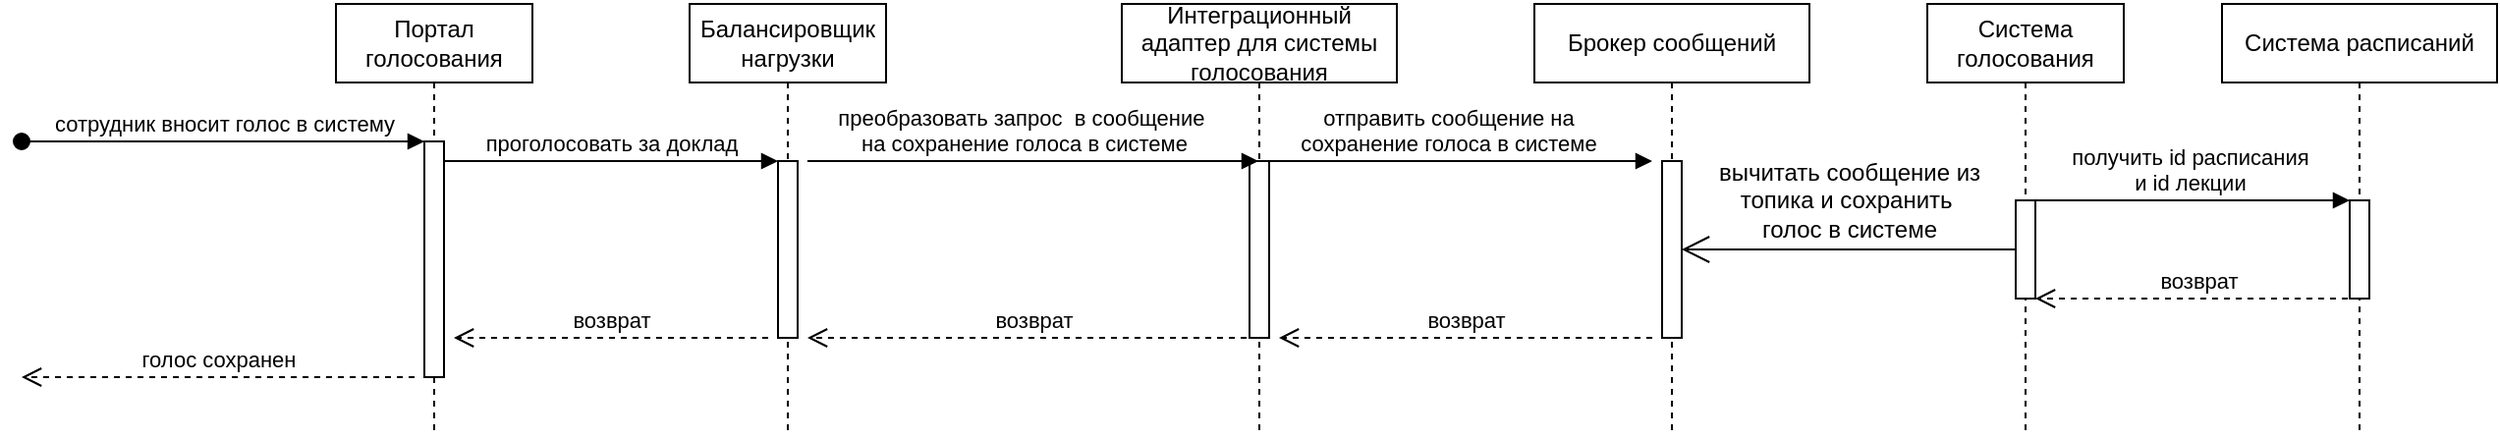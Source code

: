 <mxfile version="24.4.13" type="device">
  <diagram name="Page-1" id="2YBvvXClWsGukQMizWep">
    <mxGraphModel dx="1888" dy="992" grid="1" gridSize="10" guides="1" tooltips="1" connect="1" arrows="1" fold="1" page="1" pageScale="1" pageWidth="850" pageHeight="1100" math="0" shadow="0">
      <root>
        <mxCell id="0" />
        <mxCell id="1" parent="0" />
        <mxCell id="aM9ryv3xv72pqoxQDRHE-1" value="Портал голосования" style="shape=umlLifeline;perimeter=lifelinePerimeter;whiteSpace=wrap;html=1;container=0;dropTarget=0;collapsible=0;recursiveResize=0;outlineConnect=0;portConstraint=eastwest;newEdgeStyle={&quot;edgeStyle&quot;:&quot;elbowEdgeStyle&quot;,&quot;elbow&quot;:&quot;vertical&quot;,&quot;curved&quot;:0,&quot;rounded&quot;:0};" parent="1" vertex="1">
          <mxGeometry x="180" y="60" width="100" height="220" as="geometry" />
        </mxCell>
        <mxCell id="aM9ryv3xv72pqoxQDRHE-2" value="" style="html=1;points=[];perimeter=orthogonalPerimeter;outlineConnect=0;targetShapes=umlLifeline;portConstraint=eastwest;newEdgeStyle={&quot;edgeStyle&quot;:&quot;elbowEdgeStyle&quot;,&quot;elbow&quot;:&quot;vertical&quot;,&quot;curved&quot;:0,&quot;rounded&quot;:0};" parent="aM9ryv3xv72pqoxQDRHE-1" vertex="1">
          <mxGeometry x="45" y="70" width="10" height="120" as="geometry" />
        </mxCell>
        <mxCell id="aM9ryv3xv72pqoxQDRHE-3" value="сотрудник вносит голос в систему" style="html=1;verticalAlign=bottom;startArrow=oval;endArrow=block;startSize=8;edgeStyle=elbowEdgeStyle;elbow=vertical;curved=0;rounded=0;" parent="aM9ryv3xv72pqoxQDRHE-1" target="aM9ryv3xv72pqoxQDRHE-2" edge="1">
          <mxGeometry relative="1" as="geometry">
            <mxPoint x="-160" y="70" as="sourcePoint" />
          </mxGeometry>
        </mxCell>
        <mxCell id="aM9ryv3xv72pqoxQDRHE-5" value="Балансировщик нагрузки" style="shape=umlLifeline;perimeter=lifelinePerimeter;whiteSpace=wrap;html=1;container=0;dropTarget=0;collapsible=0;recursiveResize=0;outlineConnect=0;portConstraint=eastwest;newEdgeStyle={&quot;edgeStyle&quot;:&quot;elbowEdgeStyle&quot;,&quot;elbow&quot;:&quot;vertical&quot;,&quot;curved&quot;:0,&quot;rounded&quot;:0};" parent="1" vertex="1">
          <mxGeometry x="360" y="60" width="100" height="220" as="geometry" />
        </mxCell>
        <mxCell id="aM9ryv3xv72pqoxQDRHE-6" value="" style="html=1;points=[];perimeter=orthogonalPerimeter;outlineConnect=0;targetShapes=umlLifeline;portConstraint=eastwest;newEdgeStyle={&quot;edgeStyle&quot;:&quot;elbowEdgeStyle&quot;,&quot;elbow&quot;:&quot;vertical&quot;,&quot;curved&quot;:0,&quot;rounded&quot;:0};" parent="aM9ryv3xv72pqoxQDRHE-5" vertex="1">
          <mxGeometry x="45" y="80" width="10" height="90" as="geometry" />
        </mxCell>
        <mxCell id="aM9ryv3xv72pqoxQDRHE-7" value="проголосовать за доклад" style="html=1;verticalAlign=bottom;endArrow=block;edgeStyle=elbowEdgeStyle;elbow=vertical;curved=0;rounded=0;" parent="1" source="aM9ryv3xv72pqoxQDRHE-2" target="aM9ryv3xv72pqoxQDRHE-6" edge="1">
          <mxGeometry relative="1" as="geometry">
            <mxPoint x="335" y="150" as="sourcePoint" />
            <Array as="points">
              <mxPoint x="320" y="140" />
            </Array>
            <mxPoint as="offset" />
          </mxGeometry>
        </mxCell>
        <mxCell id="7Mkb-ycYceXI8_gYsjPh-1" value="Система голосования" style="shape=umlLifeline;perimeter=lifelinePerimeter;whiteSpace=wrap;html=1;container=0;dropTarget=0;collapsible=0;recursiveResize=0;outlineConnect=0;portConstraint=eastwest;newEdgeStyle={&quot;edgeStyle&quot;:&quot;elbowEdgeStyle&quot;,&quot;elbow&quot;:&quot;vertical&quot;,&quot;curved&quot;:0,&quot;rounded&quot;:0};" parent="1" vertex="1">
          <mxGeometry x="990" y="60" width="100" height="220" as="geometry" />
        </mxCell>
        <mxCell id="7Mkb-ycYceXI8_gYsjPh-2" value="" style="html=1;points=[];perimeter=orthogonalPerimeter;outlineConnect=0;targetShapes=umlLifeline;portConstraint=eastwest;newEdgeStyle={&quot;edgeStyle&quot;:&quot;elbowEdgeStyle&quot;,&quot;elbow&quot;:&quot;vertical&quot;,&quot;curved&quot;:0,&quot;rounded&quot;:0};" parent="7Mkb-ycYceXI8_gYsjPh-1" vertex="1">
          <mxGeometry x="45" y="100" width="10" height="50" as="geometry" />
        </mxCell>
        <mxCell id="7Mkb-ycYceXI8_gYsjPh-6" value="возврат" style="html=1;verticalAlign=bottom;endArrow=open;dashed=1;endSize=8;edgeStyle=elbowEdgeStyle;elbow=horizontal;curved=0;rounded=0;" parent="1" edge="1">
          <mxGeometry relative="1" as="geometry">
            <mxPoint x="240" y="230" as="targetPoint" />
            <Array as="points">
              <mxPoint x="325" y="230" />
            </Array>
            <mxPoint x="400" y="230" as="sourcePoint" />
          </mxGeometry>
        </mxCell>
        <mxCell id="7Mkb-ycYceXI8_gYsjPh-7" value="голос сохранен" style="html=1;verticalAlign=bottom;endArrow=open;dashed=1;endSize=8;edgeStyle=elbowEdgeStyle;elbow=horizontal;curved=0;rounded=0;" parent="1" edge="1">
          <mxGeometry relative="1" as="geometry">
            <mxPoint x="20" y="250" as="targetPoint" />
            <Array as="points">
              <mxPoint x="145" y="250" />
            </Array>
            <mxPoint x="220" y="250" as="sourcePoint" />
          </mxGeometry>
        </mxCell>
        <mxCell id="YkICSMTf9dNbr_VCWfyr-2" value="Система расписаний" style="shape=umlLifeline;perimeter=lifelinePerimeter;whiteSpace=wrap;html=1;container=0;dropTarget=0;collapsible=0;recursiveResize=0;outlineConnect=0;portConstraint=eastwest;newEdgeStyle={&quot;edgeStyle&quot;:&quot;elbowEdgeStyle&quot;,&quot;elbow&quot;:&quot;vertical&quot;,&quot;curved&quot;:0,&quot;rounded&quot;:0};" parent="1" vertex="1">
          <mxGeometry x="1140" y="60" width="140" height="220" as="geometry" />
        </mxCell>
        <mxCell id="YkICSMTf9dNbr_VCWfyr-3" value="" style="html=1;points=[];perimeter=orthogonalPerimeter;outlineConnect=0;targetShapes=umlLifeline;portConstraint=eastwest;newEdgeStyle={&quot;edgeStyle&quot;:&quot;elbowEdgeStyle&quot;,&quot;elbow&quot;:&quot;vertical&quot;,&quot;curved&quot;:0,&quot;rounded&quot;:0};" parent="YkICSMTf9dNbr_VCWfyr-2" vertex="1">
          <mxGeometry x="65" y="100" width="10" height="50" as="geometry" />
        </mxCell>
        <mxCell id="YkICSMTf9dNbr_VCWfyr-4" value="получить id расписания&amp;nbsp;&lt;div&gt;и id лекции&amp;nbsp;&lt;/div&gt;" style="html=1;verticalAlign=bottom;endArrow=block;edgeStyle=elbowEdgeStyle;elbow=vertical;curved=0;rounded=0;" parent="1" edge="1" target="YkICSMTf9dNbr_VCWfyr-3" source="7Mkb-ycYceXI8_gYsjPh-2">
          <mxGeometry relative="1" as="geometry">
            <mxPoint x="1050" y="160" as="sourcePoint" />
            <Array as="points">
              <mxPoint x="1130" y="160" />
            </Array>
            <mxPoint x="1200" y="160" as="targetPoint" />
            <mxPoint as="offset" />
          </mxGeometry>
        </mxCell>
        <mxCell id="YkICSMTf9dNbr_VCWfyr-5" value="возврат" style="html=1;verticalAlign=bottom;endArrow=open;dashed=1;endSize=8;edgeStyle=elbowEdgeStyle;elbow=horizontal;curved=0;rounded=0;" parent="1" edge="1" target="7Mkb-ycYceXI8_gYsjPh-2">
          <mxGeometry relative="1" as="geometry">
            <mxPoint x="1050" y="210" as="targetPoint" />
            <Array as="points">
              <mxPoint x="1135" y="210" />
            </Array>
            <mxPoint x="1210" y="210" as="sourcePoint" />
          </mxGeometry>
        </mxCell>
        <mxCell id="WoW-aZX8lp26PRAhiJXP-1" value="Интеграционный адаптер для системы голосования" style="shape=umlLifeline;perimeter=lifelinePerimeter;whiteSpace=wrap;html=1;container=0;dropTarget=0;collapsible=0;recursiveResize=0;outlineConnect=0;portConstraint=eastwest;newEdgeStyle={&quot;edgeStyle&quot;:&quot;elbowEdgeStyle&quot;,&quot;elbow&quot;:&quot;vertical&quot;,&quot;curved&quot;:0,&quot;rounded&quot;:0};" vertex="1" parent="1">
          <mxGeometry x="580" y="60" width="140" height="220" as="geometry" />
        </mxCell>
        <mxCell id="WoW-aZX8lp26PRAhiJXP-2" value="" style="html=1;points=[];perimeter=orthogonalPerimeter;outlineConnect=0;targetShapes=umlLifeline;portConstraint=eastwest;newEdgeStyle={&quot;edgeStyle&quot;:&quot;elbowEdgeStyle&quot;,&quot;elbow&quot;:&quot;vertical&quot;,&quot;curved&quot;:0,&quot;rounded&quot;:0};" vertex="1" parent="WoW-aZX8lp26PRAhiJXP-1">
          <mxGeometry x="65" y="80" width="10" height="90" as="geometry" />
        </mxCell>
        <mxCell id="WoW-aZX8lp26PRAhiJXP-3" value="преобразовать запрос&amp;nbsp; в сообщение&amp;nbsp;&lt;div&gt;на сохранение голоса в системе&lt;/div&gt;" style="html=1;verticalAlign=bottom;endArrow=block;edgeStyle=elbowEdgeStyle;elbow=vertical;curved=0;rounded=0;" edge="1" parent="1" target="WoW-aZX8lp26PRAhiJXP-1">
          <mxGeometry x="-0.041" relative="1" as="geometry">
            <mxPoint x="420" y="140" as="sourcePoint" />
            <Array as="points">
              <mxPoint x="505" y="140" />
            </Array>
            <mxPoint as="offset" />
            <mxPoint x="610" y="140" as="targetPoint" />
          </mxGeometry>
        </mxCell>
        <mxCell id="WoW-aZX8lp26PRAhiJXP-4" value="возврат" style="html=1;verticalAlign=bottom;endArrow=open;dashed=1;endSize=8;edgeStyle=elbowEdgeStyle;elbow=horizontal;curved=0;rounded=0;" edge="1" parent="1" source="WoW-aZX8lp26PRAhiJXP-1">
          <mxGeometry relative="1" as="geometry">
            <mxPoint x="420" y="230" as="targetPoint" />
            <Array as="points">
              <mxPoint x="505" y="230" />
            </Array>
            <mxPoint x="580" y="230" as="sourcePoint" />
          </mxGeometry>
        </mxCell>
        <mxCell id="WoW-aZX8lp26PRAhiJXP-5" value="Брокер сообщений" style="shape=umlLifeline;perimeter=lifelinePerimeter;whiteSpace=wrap;html=1;container=0;dropTarget=0;collapsible=0;recursiveResize=0;outlineConnect=0;portConstraint=eastwest;newEdgeStyle={&quot;edgeStyle&quot;:&quot;elbowEdgeStyle&quot;,&quot;elbow&quot;:&quot;vertical&quot;,&quot;curved&quot;:0,&quot;rounded&quot;:0};" vertex="1" parent="1">
          <mxGeometry x="790" y="60" width="140" height="220" as="geometry" />
        </mxCell>
        <mxCell id="WoW-aZX8lp26PRAhiJXP-6" value="" style="html=1;points=[];perimeter=orthogonalPerimeter;outlineConnect=0;targetShapes=umlLifeline;portConstraint=eastwest;newEdgeStyle={&quot;edgeStyle&quot;:&quot;elbowEdgeStyle&quot;,&quot;elbow&quot;:&quot;vertical&quot;,&quot;curved&quot;:0,&quot;rounded&quot;:0};" vertex="1" parent="WoW-aZX8lp26PRAhiJXP-5">
          <mxGeometry x="65" y="80" width="10" height="90" as="geometry" />
        </mxCell>
        <mxCell id="WoW-aZX8lp26PRAhiJXP-7" value="отправить сообщение на&lt;div&gt;сохранение голоса в системе&lt;/div&gt;" style="html=1;verticalAlign=bottom;endArrow=block;edgeStyle=elbowEdgeStyle;elbow=vertical;curved=0;rounded=0;" edge="1" parent="1">
          <mxGeometry x="-0.041" relative="1" as="geometry">
            <mxPoint x="650" y="140" as="sourcePoint" />
            <Array as="points">
              <mxPoint x="735" y="140" />
            </Array>
            <mxPoint as="offset" />
            <mxPoint x="850" y="140" as="targetPoint" />
          </mxGeometry>
        </mxCell>
        <mxCell id="WoW-aZX8lp26PRAhiJXP-8" value="возврат" style="html=1;verticalAlign=bottom;endArrow=open;dashed=1;endSize=8;edgeStyle=elbowEdgeStyle;elbow=horizontal;curved=0;rounded=0;" edge="1" parent="1">
          <mxGeometry relative="1" as="geometry">
            <mxPoint x="660" y="230" as="targetPoint" />
            <Array as="points">
              <mxPoint x="745" y="230" />
            </Array>
            <mxPoint x="850" y="230" as="sourcePoint" />
          </mxGeometry>
        </mxCell>
        <mxCell id="WoW-aZX8lp26PRAhiJXP-13" value="" style="endArrow=open;endFill=1;endSize=12;html=1;rounded=0;" edge="1" parent="1" source="7Mkb-ycYceXI8_gYsjPh-2" target="WoW-aZX8lp26PRAhiJXP-6">
          <mxGeometry width="160" relative="1" as="geometry">
            <mxPoint x="890" y="320" as="sourcePoint" />
            <mxPoint x="1050" y="320" as="targetPoint" />
          </mxGeometry>
        </mxCell>
        <mxCell id="WoW-aZX8lp26PRAhiJXP-14" value="вычитать сообщение из&lt;div&gt;топика и сохранить&amp;nbsp;&lt;/div&gt;&lt;div&gt;голос в системе&lt;/div&gt;" style="text;html=1;align=center;verticalAlign=middle;resizable=0;points=[];autosize=1;strokeColor=none;fillColor=none;" vertex="1" parent="1">
          <mxGeometry x="870" y="130" width="160" height="60" as="geometry" />
        </mxCell>
      </root>
    </mxGraphModel>
  </diagram>
</mxfile>
